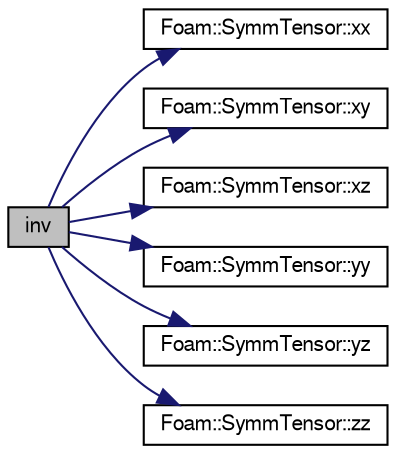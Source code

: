 digraph "inv"
{
  bgcolor="transparent";
  edge [fontname="FreeSans",fontsize="10",labelfontname="FreeSans",labelfontsize="10"];
  node [fontname="FreeSans",fontsize="10",shape=record];
  rankdir="LR";
  Node127485 [label="inv",height=0.2,width=0.4,color="black", fillcolor="grey75", style="filled", fontcolor="black"];
  Node127485 -> Node127486 [color="midnightblue",fontsize="10",style="solid",fontname="FreeSans"];
  Node127486 [label="Foam::SymmTensor::xx",height=0.2,width=0.4,color="black",URL="$a28270.html#a1b97c7c1ed81b4fb23da8dcb71a8cd2a"];
  Node127485 -> Node127487 [color="midnightblue",fontsize="10",style="solid",fontname="FreeSans"];
  Node127487 [label="Foam::SymmTensor::xy",height=0.2,width=0.4,color="black",URL="$a28270.html#aab470ae2a5eeac8c33a7b6abac6b39b3"];
  Node127485 -> Node127488 [color="midnightblue",fontsize="10",style="solid",fontname="FreeSans"];
  Node127488 [label="Foam::SymmTensor::xz",height=0.2,width=0.4,color="black",URL="$a28270.html#a6c0a9bc605f3cfdfb3307b3dcf136f60"];
  Node127485 -> Node127489 [color="midnightblue",fontsize="10",style="solid",fontname="FreeSans"];
  Node127489 [label="Foam::SymmTensor::yy",height=0.2,width=0.4,color="black",URL="$a28270.html#aba9d77023a5662b9c2d3639d5de555a0"];
  Node127485 -> Node127490 [color="midnightblue",fontsize="10",style="solid",fontname="FreeSans"];
  Node127490 [label="Foam::SymmTensor::yz",height=0.2,width=0.4,color="black",URL="$a28270.html#a4a98b51ba7019e1cfffae8d321a823df"];
  Node127485 -> Node127491 [color="midnightblue",fontsize="10",style="solid",fontname="FreeSans"];
  Node127491 [label="Foam::SymmTensor::zz",height=0.2,width=0.4,color="black",URL="$a28270.html#a831c4848d01bfcc8d717b7ef92f2cd4b"];
}
